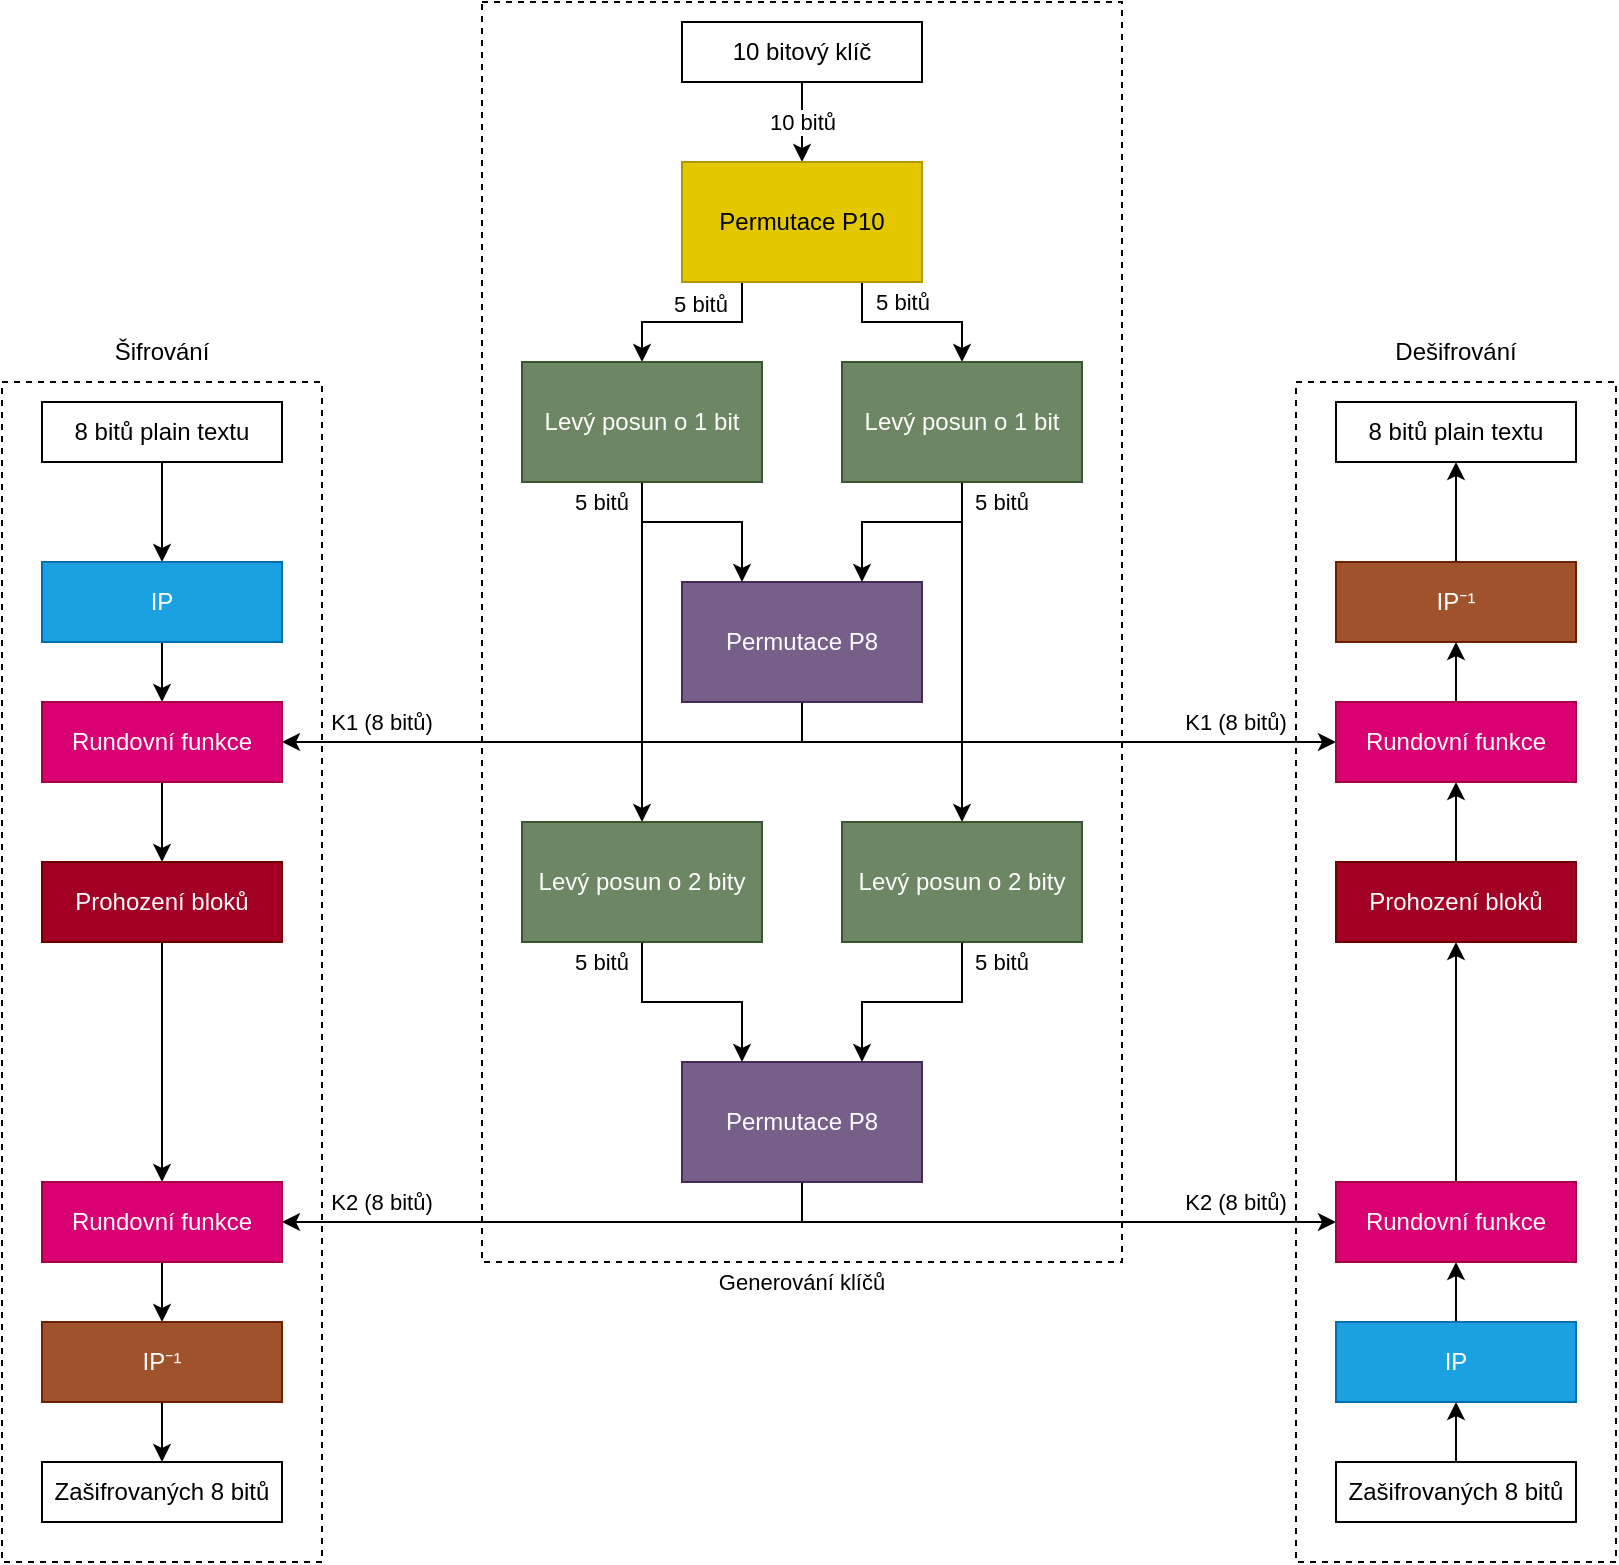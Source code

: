 <mxfile version="22.1.16" type="device">
  <diagram name="Stránka-1" id="OH-5XI0bVyYn8MKt-u4t">
    <mxGraphModel dx="989" dy="582" grid="1" gridSize="10" guides="1" tooltips="1" connect="1" arrows="1" fold="1" page="1" pageScale="1" pageWidth="827" pageHeight="1169" math="0" shadow="0">
      <root>
        <mxCell id="0" />
        <mxCell id="1" parent="0" />
        <mxCell id="HuEr_aAzlnpIvlcKKsvv-3" value="" style="rounded=0;whiteSpace=wrap;html=1;fillColor=none;dashed=1;" vertex="1" parent="1">
          <mxGeometry x="260" y="10" width="320" height="630" as="geometry" />
        </mxCell>
        <mxCell id="HuEr_aAzlnpIvlcKKsvv-2" value="" style="rounded=0;whiteSpace=wrap;html=1;fillColor=none;dashed=1;" vertex="1" parent="1">
          <mxGeometry x="667" y="200" width="160" height="590" as="geometry" />
        </mxCell>
        <mxCell id="HuEr_aAzlnpIvlcKKsvv-1" value="" style="rounded=0;whiteSpace=wrap;html=1;fillColor=none;dashed=1;" vertex="1" parent="1">
          <mxGeometry x="20" y="200" width="160" height="590" as="geometry" />
        </mxCell>
        <mxCell id="9FICYESl1Aec-wgOd-3--3" value="" style="edgeStyle=orthogonalEdgeStyle;rounded=0;orthogonalLoop=1;jettySize=auto;html=1;" parent="1" source="9FICYESl1Aec-wgOd-3--1" target="9FICYESl1Aec-wgOd-3--2" edge="1">
          <mxGeometry relative="1" as="geometry" />
        </mxCell>
        <mxCell id="9FICYESl1Aec-wgOd-3--1" value="8 bitů plain textu" style="rounded=0;whiteSpace=wrap;html=1;" parent="1" vertex="1">
          <mxGeometry x="40" y="210" width="120" height="30" as="geometry" />
        </mxCell>
        <mxCell id="9FICYESl1Aec-wgOd-3--6" value="" style="edgeStyle=orthogonalEdgeStyle;rounded=0;orthogonalLoop=1;jettySize=auto;html=1;" parent="1" source="9FICYESl1Aec-wgOd-3--2" target="9FICYESl1Aec-wgOd-3--5" edge="1">
          <mxGeometry relative="1" as="geometry" />
        </mxCell>
        <mxCell id="9FICYESl1Aec-wgOd-3--2" value="IP" style="rounded=0;whiteSpace=wrap;html=1;fillColor=#1ba1e2;strokeColor=#006EAF;fontColor=#ffffff;" parent="1" vertex="1">
          <mxGeometry x="40" y="290" width="120" height="40" as="geometry" />
        </mxCell>
        <mxCell id="9FICYESl1Aec-wgOd-3--66" style="edgeStyle=orthogonalEdgeStyle;rounded=0;orthogonalLoop=1;jettySize=auto;html=1;exitX=0.5;exitY=1;exitDx=0;exitDy=0;entryX=0.5;entryY=0;entryDx=0;entryDy=0;" parent="1" source="9FICYESl1Aec-wgOd-3--5" target="9FICYESl1Aec-wgOd-3--21" edge="1">
          <mxGeometry relative="1" as="geometry" />
        </mxCell>
        <mxCell id="9FICYESl1Aec-wgOd-3--5" value="Rundovní funkce" style="rounded=0;whiteSpace=wrap;html=1;fillColor=#d80073;fontColor=#ffffff;strokeColor=#A50040;" parent="1" vertex="1">
          <mxGeometry x="40" y="360" width="120" height="40" as="geometry" />
        </mxCell>
        <mxCell id="9FICYESl1Aec-wgOd-3--25" value="10 bitů" style="edgeStyle=orthogonalEdgeStyle;rounded=0;orthogonalLoop=1;jettySize=auto;html=1;" parent="1" source="9FICYESl1Aec-wgOd-3--11" target="9FICYESl1Aec-wgOd-3--12" edge="1">
          <mxGeometry relative="1" as="geometry" />
        </mxCell>
        <mxCell id="9FICYESl1Aec-wgOd-3--11" value="10 bitový klíč" style="rounded=0;whiteSpace=wrap;html=1;" parent="1" vertex="1">
          <mxGeometry x="360" y="20" width="120" height="30" as="geometry" />
        </mxCell>
        <mxCell id="9FICYESl1Aec-wgOd-3--26" style="edgeStyle=orthogonalEdgeStyle;rounded=0;orthogonalLoop=1;jettySize=auto;html=1;exitX=0.25;exitY=1;exitDx=0;exitDy=0;" parent="1" source="9FICYESl1Aec-wgOd-3--12" target="9FICYESl1Aec-wgOd-3--13" edge="1">
          <mxGeometry relative="1" as="geometry" />
        </mxCell>
        <mxCell id="9FICYESl1Aec-wgOd-3--27" style="edgeStyle=orthogonalEdgeStyle;rounded=0;orthogonalLoop=1;jettySize=auto;html=1;exitX=0.75;exitY=1;exitDx=0;exitDy=0;" parent="1" source="9FICYESl1Aec-wgOd-3--12" target="9FICYESl1Aec-wgOd-3--14" edge="1">
          <mxGeometry relative="1" as="geometry" />
        </mxCell>
        <mxCell id="9FICYESl1Aec-wgOd-3--28" value="5 bitů" style="edgeLabel;html=1;align=center;verticalAlign=middle;resizable=0;points=[];" parent="9FICYESl1Aec-wgOd-3--27" vertex="1" connectable="0">
          <mxGeometry x="-0.311" y="2" relative="1" as="geometry">
            <mxPoint x="9" y="-8" as="offset" />
          </mxGeometry>
        </mxCell>
        <mxCell id="9FICYESl1Aec-wgOd-3--12" value="Permutace P10" style="rounded=0;whiteSpace=wrap;html=1;fillColor=#e3c800;fontColor=#000000;strokeColor=#B09500;" parent="1" vertex="1">
          <mxGeometry x="360" y="90" width="120" height="60" as="geometry" />
        </mxCell>
        <mxCell id="9FICYESl1Aec-wgOd-3--30" style="edgeStyle=orthogonalEdgeStyle;rounded=0;orthogonalLoop=1;jettySize=auto;html=1;exitX=0.5;exitY=1;exitDx=0;exitDy=0;entryX=0.5;entryY=0;entryDx=0;entryDy=0;" parent="1" source="9FICYESl1Aec-wgOd-3--13" target="9FICYESl1Aec-wgOd-3--18" edge="1">
          <mxGeometry relative="1" as="geometry" />
        </mxCell>
        <mxCell id="9FICYESl1Aec-wgOd-3--13" value="Levý posun o 1 bit" style="rounded=0;whiteSpace=wrap;html=1;fillColor=#6d8764;fontColor=#ffffff;strokeColor=#3A5431;" parent="1" vertex="1">
          <mxGeometry x="280" y="190" width="120" height="60" as="geometry" />
        </mxCell>
        <mxCell id="9FICYESl1Aec-wgOd-3--33" style="edgeStyle=orthogonalEdgeStyle;rounded=0;orthogonalLoop=1;jettySize=auto;html=1;exitX=0.5;exitY=1;exitDx=0;exitDy=0;entryX=0.5;entryY=0;entryDx=0;entryDy=0;" parent="1" source="9FICYESl1Aec-wgOd-3--14" target="9FICYESl1Aec-wgOd-3--19" edge="1">
          <mxGeometry relative="1" as="geometry" />
        </mxCell>
        <mxCell id="9FICYESl1Aec-wgOd-3--14" value="Levý posun o 1 bit" style="rounded=0;whiteSpace=wrap;html=1;fillColor=#6d8764;fontColor=#ffffff;strokeColor=#3A5431;" parent="1" vertex="1">
          <mxGeometry x="440" y="190" width="120" height="60" as="geometry" />
        </mxCell>
        <mxCell id="9FICYESl1Aec-wgOd-3--36" style="edgeStyle=orthogonalEdgeStyle;rounded=0;orthogonalLoop=1;jettySize=auto;html=1;exitX=0.5;exitY=1;exitDx=0;exitDy=0;entryX=1;entryY=0.5;entryDx=0;entryDy=0;" parent="1" source="9FICYESl1Aec-wgOd-3--17" target="9FICYESl1Aec-wgOd-3--5" edge="1">
          <mxGeometry relative="1" as="geometry" />
        </mxCell>
        <mxCell id="9FICYESl1Aec-wgOd-3--17" value="Permutace P8" style="rounded=0;whiteSpace=wrap;html=1;fillColor=#76608a;fontColor=#ffffff;strokeColor=#432D57;" parent="1" vertex="1">
          <mxGeometry x="360" y="300" width="120" height="60" as="geometry" />
        </mxCell>
        <mxCell id="9FICYESl1Aec-wgOd-3--62" style="edgeStyle=orthogonalEdgeStyle;rounded=0;orthogonalLoop=1;jettySize=auto;html=1;exitX=0.5;exitY=1;exitDx=0;exitDy=0;entryX=0.25;entryY=0;entryDx=0;entryDy=0;" parent="1" source="9FICYESl1Aec-wgOd-3--18" target="9FICYESl1Aec-wgOd-3--20" edge="1">
          <mxGeometry relative="1" as="geometry" />
        </mxCell>
        <mxCell id="9FICYESl1Aec-wgOd-3--18" value="Levý posun o 2 bity" style="rounded=0;whiteSpace=wrap;html=1;fillColor=#6d8764;fontColor=#ffffff;strokeColor=#3A5431;" parent="1" vertex="1">
          <mxGeometry x="280" y="420" width="120" height="60" as="geometry" />
        </mxCell>
        <mxCell id="9FICYESl1Aec-wgOd-3--63" style="edgeStyle=orthogonalEdgeStyle;rounded=0;orthogonalLoop=1;jettySize=auto;html=1;exitX=0.5;exitY=1;exitDx=0;exitDy=0;entryX=0.75;entryY=0;entryDx=0;entryDy=0;" parent="1" source="9FICYESl1Aec-wgOd-3--19" target="9FICYESl1Aec-wgOd-3--20" edge="1">
          <mxGeometry relative="1" as="geometry" />
        </mxCell>
        <mxCell id="9FICYESl1Aec-wgOd-3--19" value="Levý posun o 2 bity" style="rounded=0;whiteSpace=wrap;html=1;fillColor=#6d8764;fontColor=#ffffff;strokeColor=#3A5431;" parent="1" vertex="1">
          <mxGeometry x="440" y="420" width="120" height="60" as="geometry" />
        </mxCell>
        <mxCell id="9FICYESl1Aec-wgOd-3--53" style="edgeStyle=orthogonalEdgeStyle;rounded=0;orthogonalLoop=1;jettySize=auto;html=1;exitX=0.5;exitY=1;exitDx=0;exitDy=0;entryX=1;entryY=0.5;entryDx=0;entryDy=0;" parent="1" source="9FICYESl1Aec-wgOd-3--20" target="9FICYESl1Aec-wgOd-3--22" edge="1">
          <mxGeometry relative="1" as="geometry" />
        </mxCell>
        <mxCell id="9FICYESl1Aec-wgOd-3--54" style="edgeStyle=orthogonalEdgeStyle;rounded=0;orthogonalLoop=1;jettySize=auto;html=1;exitX=0.5;exitY=1;exitDx=0;exitDy=0;entryX=0;entryY=0.5;entryDx=0;entryDy=0;" parent="1" source="9FICYESl1Aec-wgOd-3--20" target="9FICYESl1Aec-wgOd-3--44" edge="1">
          <mxGeometry relative="1" as="geometry" />
        </mxCell>
        <mxCell id="9FICYESl1Aec-wgOd-3--20" value="Permutace P8" style="rounded=0;whiteSpace=wrap;html=1;fillColor=#76608a;fontColor=#ffffff;strokeColor=#432D57;" parent="1" vertex="1">
          <mxGeometry x="360" y="540" width="120" height="60" as="geometry" />
        </mxCell>
        <mxCell id="9FICYESl1Aec-wgOd-3--67" style="edgeStyle=orthogonalEdgeStyle;rounded=0;orthogonalLoop=1;jettySize=auto;html=1;exitX=0.5;exitY=1;exitDx=0;exitDy=0;entryX=0.5;entryY=0;entryDx=0;entryDy=0;" parent="1" source="9FICYESl1Aec-wgOd-3--21" target="9FICYESl1Aec-wgOd-3--22" edge="1">
          <mxGeometry relative="1" as="geometry" />
        </mxCell>
        <mxCell id="9FICYESl1Aec-wgOd-3--21" value="Prohození bloků" style="rounded=0;whiteSpace=wrap;html=1;fillColor=#a20025;fontColor=#ffffff;strokeColor=#6F0000;" parent="1" vertex="1">
          <mxGeometry x="40" y="440" width="120" height="40" as="geometry" />
        </mxCell>
        <mxCell id="9FICYESl1Aec-wgOd-3--68" style="edgeStyle=orthogonalEdgeStyle;rounded=0;orthogonalLoop=1;jettySize=auto;html=1;exitX=0.5;exitY=1;exitDx=0;exitDy=0;entryX=0.5;entryY=0;entryDx=0;entryDy=0;" parent="1" source="9FICYESl1Aec-wgOd-3--22" target="9FICYESl1Aec-wgOd-3--23" edge="1">
          <mxGeometry relative="1" as="geometry" />
        </mxCell>
        <mxCell id="9FICYESl1Aec-wgOd-3--22" value="Rundovní funkce" style="rounded=0;whiteSpace=wrap;html=1;fillColor=#d80073;fontColor=#ffffff;strokeColor=#A50040;" parent="1" vertex="1">
          <mxGeometry x="40" y="600" width="120" height="40" as="geometry" />
        </mxCell>
        <mxCell id="9FICYESl1Aec-wgOd-3--69" style="edgeStyle=orthogonalEdgeStyle;rounded=0;orthogonalLoop=1;jettySize=auto;html=1;exitX=0.5;exitY=1;exitDx=0;exitDy=0;entryX=0.5;entryY=0;entryDx=0;entryDy=0;" parent="1" source="9FICYESl1Aec-wgOd-3--23" target="9FICYESl1Aec-wgOd-3--24" edge="1">
          <mxGeometry relative="1" as="geometry" />
        </mxCell>
        <mxCell id="9FICYESl1Aec-wgOd-3--23" value="IP⁻¹" style="rounded=0;whiteSpace=wrap;html=1;fillColor=#a0522d;strokeColor=#6D1F00;fontColor=#ffffff;" parent="1" vertex="1">
          <mxGeometry x="40" y="670" width="120" height="40" as="geometry" />
        </mxCell>
        <mxCell id="9FICYESl1Aec-wgOd-3--24" value="Zašifrovaných 8 bitů" style="rounded=0;whiteSpace=wrap;html=1;" parent="1" vertex="1">
          <mxGeometry x="40" y="740" width="120" height="30" as="geometry" />
        </mxCell>
        <mxCell id="9FICYESl1Aec-wgOd-3--29" value="5 bitů" style="edgeLabel;html=1;align=center;verticalAlign=middle;resizable=0;points=[];" parent="1" vertex="1" connectable="0">
          <mxGeometry x="370" y="160" as="geometry">
            <mxPoint x="-1" y="1" as="offset" />
          </mxGeometry>
        </mxCell>
        <mxCell id="9FICYESl1Aec-wgOd-3--34" value="" style="endArrow=classic;html=1;rounded=0;entryX=0.25;entryY=0;entryDx=0;entryDy=0;" parent="1" target="9FICYESl1Aec-wgOd-3--17" edge="1">
          <mxGeometry width="50" height="50" relative="1" as="geometry">
            <mxPoint x="340" y="270" as="sourcePoint" />
            <mxPoint x="440" y="270" as="targetPoint" />
            <Array as="points">
              <mxPoint x="390" y="270" />
            </Array>
          </mxGeometry>
        </mxCell>
        <mxCell id="9FICYESl1Aec-wgOd-3--35" value="" style="endArrow=classic;html=1;rounded=0;entryX=0.75;entryY=0;entryDx=0;entryDy=0;" parent="1" target="9FICYESl1Aec-wgOd-3--17" edge="1">
          <mxGeometry width="50" height="50" relative="1" as="geometry">
            <mxPoint x="500" y="270" as="sourcePoint" />
            <mxPoint x="440" y="270" as="targetPoint" />
            <Array as="points">
              <mxPoint x="450" y="270" />
            </Array>
          </mxGeometry>
        </mxCell>
        <mxCell id="9FICYESl1Aec-wgOd-3--37" value="" style="endArrow=classic;html=1;rounded=0;entryX=0;entryY=0.5;entryDx=0;entryDy=0;" parent="1" target="9FICYESl1Aec-wgOd-3--42" edge="1">
          <mxGeometry width="50" height="50" relative="1" as="geometry">
            <mxPoint x="420" y="380" as="sourcePoint" />
            <mxPoint x="630" y="380" as="targetPoint" />
          </mxGeometry>
        </mxCell>
        <mxCell id="9FICYESl1Aec-wgOd-3--39" value="8 bitů plain textu" style="rounded=0;whiteSpace=wrap;html=1;" parent="1" vertex="1">
          <mxGeometry x="687" y="210" width="120" height="30" as="geometry" />
        </mxCell>
        <mxCell id="9FICYESl1Aec-wgOd-3--61" style="edgeStyle=orthogonalEdgeStyle;rounded=0;orthogonalLoop=1;jettySize=auto;html=1;exitX=0.5;exitY=0;exitDx=0;exitDy=0;entryX=0.5;entryY=1;entryDx=0;entryDy=0;" parent="1" source="9FICYESl1Aec-wgOd-3--41" target="9FICYESl1Aec-wgOd-3--39" edge="1">
          <mxGeometry relative="1" as="geometry" />
        </mxCell>
        <mxCell id="9FICYESl1Aec-wgOd-3--41" value="IP⁻¹" style="rounded=0;whiteSpace=wrap;html=1;fillColor=#a0522d;fontColor=#ffffff;strokeColor=#6D1F00;" parent="1" vertex="1">
          <mxGeometry x="687" y="290" width="120" height="40" as="geometry" />
        </mxCell>
        <mxCell id="9FICYESl1Aec-wgOd-3--60" style="edgeStyle=orthogonalEdgeStyle;rounded=0;orthogonalLoop=1;jettySize=auto;html=1;exitX=0.5;exitY=0;exitDx=0;exitDy=0;entryX=0.5;entryY=1;entryDx=0;entryDy=0;" parent="1" source="9FICYESl1Aec-wgOd-3--42" target="9FICYESl1Aec-wgOd-3--41" edge="1">
          <mxGeometry relative="1" as="geometry" />
        </mxCell>
        <mxCell id="9FICYESl1Aec-wgOd-3--42" value="Rundovní funkce" style="rounded=0;whiteSpace=wrap;html=1;fillColor=#d80073;fontColor=#ffffff;strokeColor=#A50040;" parent="1" vertex="1">
          <mxGeometry x="687" y="360" width="120" height="40" as="geometry" />
        </mxCell>
        <mxCell id="9FICYESl1Aec-wgOd-3--59" style="edgeStyle=orthogonalEdgeStyle;rounded=0;orthogonalLoop=1;jettySize=auto;html=1;exitX=0.5;exitY=0;exitDx=0;exitDy=0;entryX=0.5;entryY=1;entryDx=0;entryDy=0;" parent="1" source="9FICYESl1Aec-wgOd-3--43" target="9FICYESl1Aec-wgOd-3--42" edge="1">
          <mxGeometry relative="1" as="geometry" />
        </mxCell>
        <mxCell id="9FICYESl1Aec-wgOd-3--43" value="Prohození bloků" style="rounded=0;whiteSpace=wrap;html=1;fillColor=#a20025;fontColor=#ffffff;strokeColor=#6F0000;" parent="1" vertex="1">
          <mxGeometry x="687" y="440" width="120" height="40" as="geometry" />
        </mxCell>
        <mxCell id="9FICYESl1Aec-wgOd-3--58" style="edgeStyle=orthogonalEdgeStyle;rounded=0;orthogonalLoop=1;jettySize=auto;html=1;exitX=0.5;exitY=0;exitDx=0;exitDy=0;entryX=0.5;entryY=1;entryDx=0;entryDy=0;" parent="1" source="9FICYESl1Aec-wgOd-3--44" target="9FICYESl1Aec-wgOd-3--43" edge="1">
          <mxGeometry relative="1" as="geometry" />
        </mxCell>
        <mxCell id="9FICYESl1Aec-wgOd-3--44" value="Rundovní funkce" style="rounded=0;whiteSpace=wrap;html=1;fillColor=#d80073;fontColor=#ffffff;strokeColor=#A50040;" parent="1" vertex="1">
          <mxGeometry x="687" y="600" width="120" height="40" as="geometry" />
        </mxCell>
        <mxCell id="9FICYESl1Aec-wgOd-3--52" style="edgeStyle=orthogonalEdgeStyle;rounded=0;orthogonalLoop=1;jettySize=auto;html=1;exitX=0.5;exitY=0;exitDx=0;exitDy=0;entryX=0.5;entryY=1;entryDx=0;entryDy=0;" parent="1" source="9FICYESl1Aec-wgOd-3--45" target="9FICYESl1Aec-wgOd-3--44" edge="1">
          <mxGeometry relative="1" as="geometry" />
        </mxCell>
        <mxCell id="9FICYESl1Aec-wgOd-3--45" value="IP" style="rounded=0;whiteSpace=wrap;html=1;fillColor=#1ba1e2;strokeColor=#006EAF;fontColor=#ffffff;" parent="1" vertex="1">
          <mxGeometry x="687" y="670" width="120" height="40" as="geometry" />
        </mxCell>
        <mxCell id="9FICYESl1Aec-wgOd-3--51" style="edgeStyle=orthogonalEdgeStyle;rounded=0;orthogonalLoop=1;jettySize=auto;html=1;exitX=0.5;exitY=0;exitDx=0;exitDy=0;entryX=0.5;entryY=1;entryDx=0;entryDy=0;" parent="1" source="9FICYESl1Aec-wgOd-3--46" target="9FICYESl1Aec-wgOd-3--45" edge="1">
          <mxGeometry relative="1" as="geometry" />
        </mxCell>
        <mxCell id="9FICYESl1Aec-wgOd-3--46" value="Zašifrovaných 8 bitů" style="rounded=0;whiteSpace=wrap;html=1;" parent="1" vertex="1">
          <mxGeometry x="687" y="740" width="120" height="30" as="geometry" />
        </mxCell>
        <mxCell id="9FICYESl1Aec-wgOd-3--47" value="&lt;font style=&quot;font-size: 11px;&quot;&gt;K1 (8 bitů)&lt;/font&gt;" style="text;html=1;strokeColor=none;fillColor=none;align=center;verticalAlign=middle;whiteSpace=wrap;rounded=0;" parent="1" vertex="1">
          <mxGeometry x="180" y="360" width="60" height="20" as="geometry" />
        </mxCell>
        <mxCell id="9FICYESl1Aec-wgOd-3--48" value="&lt;font style=&quot;font-size: 11px;&quot;&gt;5 bitů&lt;/font&gt;" style="text;html=1;strokeColor=none;fillColor=none;align=center;verticalAlign=middle;whiteSpace=wrap;rounded=0;" parent="1" vertex="1">
          <mxGeometry x="300" y="250" width="40" height="20" as="geometry" />
        </mxCell>
        <mxCell id="9FICYESl1Aec-wgOd-3--49" value="&lt;font style=&quot;font-size: 11px;&quot;&gt;5 bitů&lt;/font&gt;" style="text;html=1;strokeColor=none;fillColor=none;align=center;verticalAlign=middle;whiteSpace=wrap;rounded=0;" parent="1" vertex="1">
          <mxGeometry x="500" y="250" width="40" height="20" as="geometry" />
        </mxCell>
        <mxCell id="9FICYESl1Aec-wgOd-3--50" value="&lt;font style=&quot;font-size: 11px;&quot;&gt;K1 (8 bitů)&lt;/font&gt;" style="text;html=1;strokeColor=none;fillColor=none;align=center;verticalAlign=middle;whiteSpace=wrap;rounded=0;" parent="1" vertex="1">
          <mxGeometry x="607" y="360" width="60" height="20" as="geometry" />
        </mxCell>
        <mxCell id="9FICYESl1Aec-wgOd-3--55" value="&lt;font style=&quot;font-size: 11px;&quot;&gt;K2 (8 bitů)&lt;/font&gt;" style="text;html=1;strokeColor=none;fillColor=none;align=center;verticalAlign=middle;whiteSpace=wrap;rounded=0;" parent="1" vertex="1">
          <mxGeometry x="180" y="600" width="60" height="20" as="geometry" />
        </mxCell>
        <mxCell id="9FICYESl1Aec-wgOd-3--57" value="&lt;font style=&quot;font-size: 11px;&quot;&gt;K2 (8 bitů)&lt;/font&gt;" style="text;html=1;strokeColor=none;fillColor=none;align=center;verticalAlign=middle;whiteSpace=wrap;rounded=0;" parent="1" vertex="1">
          <mxGeometry x="607" y="600" width="60" height="20" as="geometry" />
        </mxCell>
        <mxCell id="9FICYESl1Aec-wgOd-3--64" value="&lt;font style=&quot;font-size: 11px;&quot;&gt;5 bitů&lt;/font&gt;" style="text;html=1;strokeColor=none;fillColor=none;align=center;verticalAlign=middle;whiteSpace=wrap;rounded=0;" parent="1" vertex="1">
          <mxGeometry x="500" y="480" width="40" height="20" as="geometry" />
        </mxCell>
        <mxCell id="9FICYESl1Aec-wgOd-3--65" value="&lt;font style=&quot;font-size: 11px;&quot;&gt;5 bitů&lt;/font&gt;" style="text;html=1;strokeColor=none;fillColor=none;align=center;verticalAlign=middle;whiteSpace=wrap;rounded=0;" parent="1" vertex="1">
          <mxGeometry x="300" y="480" width="40" height="20" as="geometry" />
        </mxCell>
        <mxCell id="9FICYESl1Aec-wgOd-3--70" value="Šifrování" style="text;html=1;strokeColor=none;fillColor=none;align=center;verticalAlign=middle;whiteSpace=wrap;rounded=0;" parent="1" vertex="1">
          <mxGeometry x="70" y="170" width="60" height="30" as="geometry" />
        </mxCell>
        <mxCell id="9FICYESl1Aec-wgOd-3--71" value="Dešifrování" style="text;html=1;strokeColor=none;fillColor=none;align=center;verticalAlign=middle;whiteSpace=wrap;rounded=0;" parent="1" vertex="1">
          <mxGeometry x="717" y="170" width="60" height="30" as="geometry" />
        </mxCell>
        <mxCell id="HuEr_aAzlnpIvlcKKsvv-4" value="&lt;font style=&quot;font-size: 11px;&quot;&gt;Generování klíčů&lt;/font&gt;" style="text;html=1;strokeColor=none;fillColor=none;align=center;verticalAlign=middle;whiteSpace=wrap;rounded=0;" vertex="1" parent="1">
          <mxGeometry x="365" y="640" width="110" height="20" as="geometry" />
        </mxCell>
      </root>
    </mxGraphModel>
  </diagram>
</mxfile>
